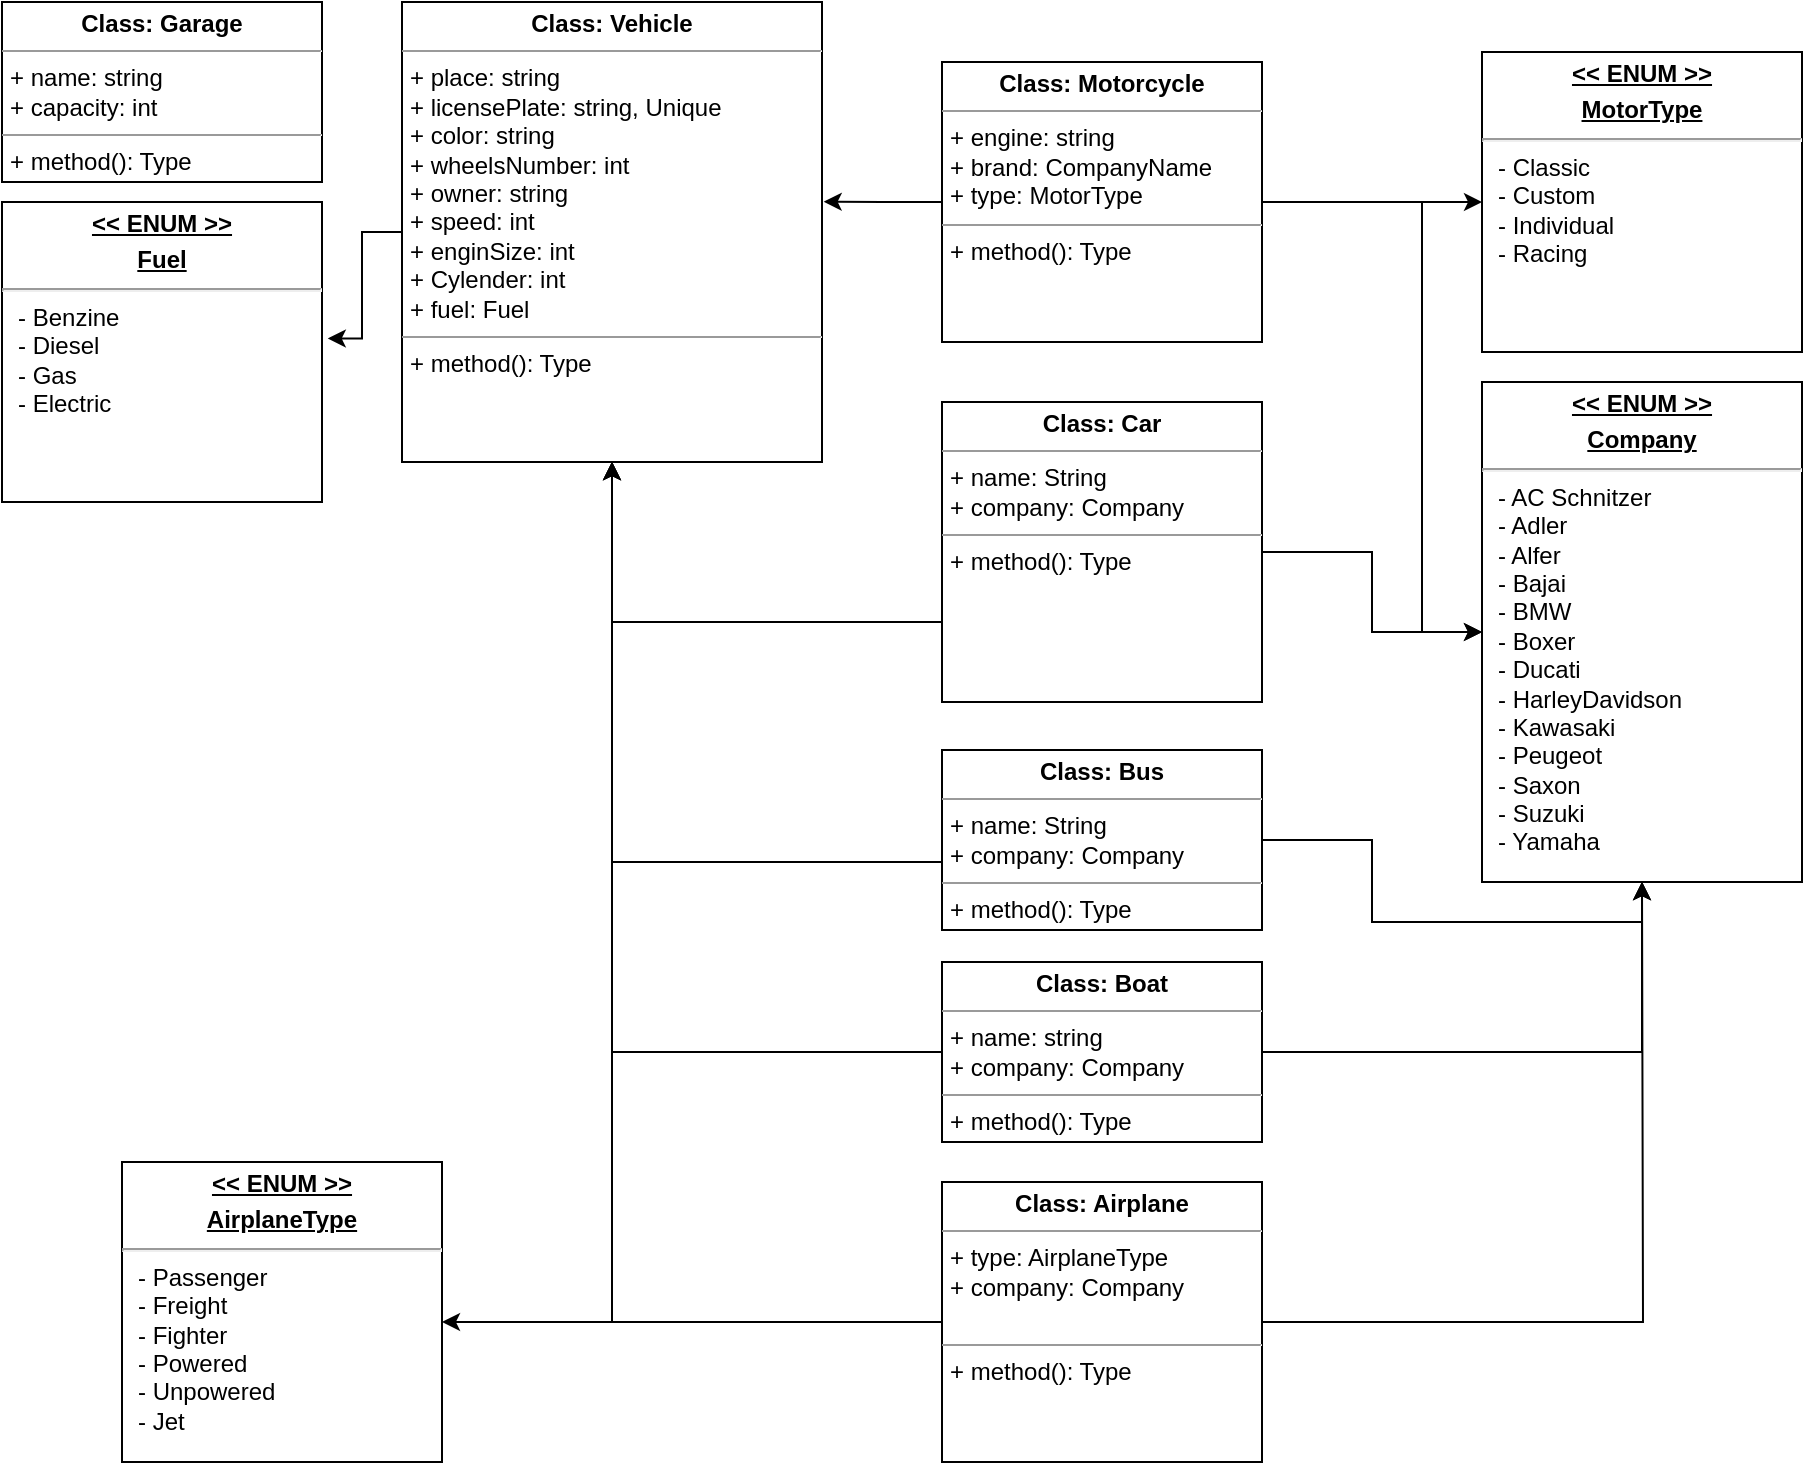 <mxfile version="16.2.4" type="device"><diagram id="C5RBs43oDa-KdzZeNtuy" name="Page-1"><mxGraphModel dx="1038" dy="481" grid="1" gridSize="10" guides="1" tooltips="1" connect="1" arrows="1" fold="1" page="1" pageScale="1" pageWidth="1169" pageHeight="827" math="0" shadow="0"><root><mxCell id="WIyWlLk6GJQsqaUBKTNV-0"/><mxCell id="WIyWlLk6GJQsqaUBKTNV-1" parent="WIyWlLk6GJQsqaUBKTNV-0"/><mxCell id="trW8cl70-8phZ91lkliq-2" value="&lt;p style=&quot;margin: 0px ; margin-top: 4px ; text-align: center&quot;&gt;&lt;b&gt;Class: Garage&lt;/b&gt;&lt;/p&gt;&lt;hr size=&quot;1&quot;&gt;&lt;p style=&quot;margin: 0px ; margin-left: 4px&quot;&gt;+ name: string&lt;/p&gt;&lt;p style=&quot;margin: 0px ; margin-left: 4px&quot;&gt;+ capacity: int&lt;/p&gt;&lt;hr size=&quot;1&quot;&gt;&lt;p style=&quot;margin: 0px ; margin-left: 4px&quot;&gt;+ method(): Type&lt;/p&gt;" style="verticalAlign=top;align=left;overflow=fill;fontSize=12;fontFamily=Helvetica;html=1;" parent="WIyWlLk6GJQsqaUBKTNV-1" vertex="1"><mxGeometry x="80" y="40" width="160" height="90" as="geometry"/></mxCell><mxCell id="trW8cl70-8phZ91lkliq-29" style="edgeStyle=orthogonalEdgeStyle;rounded=0;orthogonalLoop=1;jettySize=auto;html=1;entryX=1.018;entryY=0.455;entryDx=0;entryDy=0;entryPerimeter=0;" parent="WIyWlLk6GJQsqaUBKTNV-1" source="trW8cl70-8phZ91lkliq-3" target="trW8cl70-8phZ91lkliq-28" edge="1"><mxGeometry relative="1" as="geometry"/></mxCell><mxCell id="trW8cl70-8phZ91lkliq-3" value="&lt;p style=&quot;margin: 0px ; margin-top: 4px ; text-align: center&quot;&gt;&lt;b&gt;Class: Vehicle&lt;/b&gt;&lt;/p&gt;&lt;hr size=&quot;1&quot;&gt;&lt;p style=&quot;margin: 0px ; margin-left: 4px&quot;&gt;+ place: string&lt;/p&gt;&lt;p style=&quot;margin: 0px ; margin-left: 4px&quot;&gt;+ licensePlate: string, Unique&lt;/p&gt;&lt;p style=&quot;margin: 0px ; margin-left: 4px&quot;&gt;+ color: string&lt;/p&gt;&lt;p style=&quot;margin: 0px ; margin-left: 4px&quot;&gt;+ wheelsNumber: int&lt;/p&gt;&lt;p style=&quot;margin: 0px ; margin-left: 4px&quot;&gt;+ owner: string&lt;/p&gt;&lt;p style=&quot;margin: 0px ; margin-left: 4px&quot;&gt;+ speed: int&lt;/p&gt;&lt;p style=&quot;margin: 0px ; margin-left: 4px&quot;&gt;+ enginSize: int&lt;/p&gt;&lt;p style=&quot;margin: 0px ; margin-left: 4px&quot;&gt;+ Cylender: int&lt;/p&gt;&lt;p style=&quot;margin: 0px ; margin-left: 4px&quot;&gt;+ fuel: Fuel&lt;/p&gt;&lt;hr size=&quot;1&quot;&gt;&lt;p style=&quot;margin: 0px ; margin-left: 4px&quot;&gt;+ method(): Type&lt;/p&gt;" style="verticalAlign=top;align=left;overflow=fill;fontSize=12;fontFamily=Helvetica;html=1;" parent="WIyWlLk6GJQsqaUBKTNV-1" vertex="1"><mxGeometry x="280" y="40" width="210" height="230" as="geometry"/></mxCell><mxCell id="trW8cl70-8phZ91lkliq-8" style="edgeStyle=orthogonalEdgeStyle;rounded=0;orthogonalLoop=1;jettySize=auto;html=1;" parent="WIyWlLk6GJQsqaUBKTNV-1" source="trW8cl70-8phZ91lkliq-4" target="trW8cl70-8phZ91lkliq-6" edge="1"><mxGeometry relative="1" as="geometry"><Array as="points"><mxPoint x="350" y="700"/><mxPoint x="350" y="700"/></Array></mxGeometry></mxCell><mxCell id="trW8cl70-8phZ91lkliq-9" value="" style="edgeStyle=orthogonalEdgeStyle;rounded=0;orthogonalLoop=1;jettySize=auto;html=1;" parent="WIyWlLk6GJQsqaUBKTNV-1" source="trW8cl70-8phZ91lkliq-4" target="trW8cl70-8phZ91lkliq-3" edge="1"><mxGeometry relative="1" as="geometry"/></mxCell><mxCell id="trW8cl70-8phZ91lkliq-26" style="edgeStyle=orthogonalEdgeStyle;rounded=0;orthogonalLoop=1;jettySize=auto;html=1;" parent="WIyWlLk6GJQsqaUBKTNV-1" source="trW8cl70-8phZ91lkliq-4" edge="1"><mxGeometry relative="1" as="geometry"><mxPoint x="900" y="480" as="targetPoint"/></mxGeometry></mxCell><mxCell id="trW8cl70-8phZ91lkliq-4" value="&lt;p style=&quot;margin: 0px ; margin-top: 4px ; text-align: center&quot;&gt;&lt;b&gt;Class: Airplane&lt;/b&gt;&lt;/p&gt;&lt;hr size=&quot;1&quot;&gt;&lt;p style=&quot;margin: 0px ; margin-left: 4px&quot;&gt;+ type: AirplaneType&lt;/p&gt;&lt;p style=&quot;margin: 0px ; margin-left: 4px&quot;&gt;+ company: Company&lt;/p&gt;&lt;br&gt;&lt;hr size=&quot;1&quot;&gt;&lt;p style=&quot;margin: 0px ; margin-left: 4px&quot;&gt;+ method(): Type&lt;/p&gt;" style="verticalAlign=top;align=left;overflow=fill;fontSize=12;fontFamily=Helvetica;html=1;" parent="WIyWlLk6GJQsqaUBKTNV-1" vertex="1"><mxGeometry x="550" y="630" width="160" height="140" as="geometry"/></mxCell><mxCell id="trW8cl70-8phZ91lkliq-6" value="&lt;p style=&quot;margin: 0px ; margin-top: 4px ; text-align: center ; text-decoration: underline&quot;&gt;&lt;b&gt;&amp;lt;&amp;lt; ENUM &amp;gt;&amp;gt;&lt;/b&gt;&lt;/p&gt;&lt;p style=&quot;margin: 0px ; margin-top: 4px ; text-align: center ; text-decoration: underline&quot;&gt;&lt;b&gt;AirplaneType&lt;/b&gt;&lt;/p&gt;&lt;hr&gt;&lt;p style=&quot;margin: 0px ; margin-left: 8px&quot;&gt;-&amp;nbsp;&lt;span&gt;Passenger&lt;/span&gt;&lt;/p&gt;&lt;p style=&quot;margin: 0px ; margin-left: 8px&quot;&gt;- Freight&lt;/p&gt;&lt;p style=&quot;margin: 0px ; margin-left: 8px&quot;&gt;- Fighter&lt;/p&gt;&lt;p style=&quot;margin: 0px ; margin-left: 8px&quot;&gt;- Powered&lt;/p&gt;&lt;p style=&quot;margin: 0px ; margin-left: 8px&quot;&gt;- Unpowered&lt;/p&gt;&lt;p style=&quot;margin: 0px ; margin-left: 8px&quot;&gt;- Jet&lt;/p&gt;&lt;p style=&quot;margin: 0px ; margin-left: 8px&quot;&gt;&amp;nbsp;&lt;/p&gt;" style="verticalAlign=top;align=left;overflow=fill;fontSize=12;fontFamily=Helvetica;html=1;" parent="WIyWlLk6GJQsqaUBKTNV-1" vertex="1"><mxGeometry x="140" y="620" width="160" height="150" as="geometry"/></mxCell><mxCell id="trW8cl70-8phZ91lkliq-13" style="edgeStyle=orthogonalEdgeStyle;rounded=0;orthogonalLoop=1;jettySize=auto;html=1;exitX=0;exitY=0.5;exitDx=0;exitDy=0;entryX=1.004;entryY=0.434;entryDx=0;entryDy=0;entryPerimeter=0;" parent="WIyWlLk6GJQsqaUBKTNV-1" source="trW8cl70-8phZ91lkliq-10" target="trW8cl70-8phZ91lkliq-3" edge="1"><mxGeometry relative="1" as="geometry"/></mxCell><mxCell id="trW8cl70-8phZ91lkliq-14" value="" style="edgeStyle=orthogonalEdgeStyle;rounded=0;orthogonalLoop=1;jettySize=auto;html=1;" parent="WIyWlLk6GJQsqaUBKTNV-1" source="trW8cl70-8phZ91lkliq-10" target="trW8cl70-8phZ91lkliq-12" edge="1"><mxGeometry relative="1" as="geometry"/></mxCell><mxCell id="trW8cl70-8phZ91lkliq-15" value="" style="edgeStyle=orthogonalEdgeStyle;rounded=0;orthogonalLoop=1;jettySize=auto;html=1;" parent="WIyWlLk6GJQsqaUBKTNV-1" source="trW8cl70-8phZ91lkliq-10" target="trW8cl70-8phZ91lkliq-11" edge="1"><mxGeometry relative="1" as="geometry"><Array as="points"><mxPoint x="790" y="140"/><mxPoint x="790" y="355"/></Array></mxGeometry></mxCell><mxCell id="trW8cl70-8phZ91lkliq-10" value="&lt;p style=&quot;margin: 0px ; margin-top: 4px ; text-align: center&quot;&gt;&lt;b&gt;Class: Motorcycle&lt;/b&gt;&lt;/p&gt;&lt;hr size=&quot;1&quot;&gt;&lt;p style=&quot;margin: 0px ; margin-left: 4px&quot;&gt;+ engine: string&lt;/p&gt;&lt;p style=&quot;margin: 0px ; margin-left: 4px&quot;&gt;+ brand: CompanyName&lt;/p&gt;&lt;p style=&quot;margin: 0px ; margin-left: 4px&quot;&gt;+ type: MotorType&lt;/p&gt;&lt;hr size=&quot;1&quot;&gt;&lt;p style=&quot;margin: 0px ; margin-left: 4px&quot;&gt;+ method(): Type&lt;/p&gt;" style="verticalAlign=top;align=left;overflow=fill;fontSize=12;fontFamily=Helvetica;html=1;" parent="WIyWlLk6GJQsqaUBKTNV-1" vertex="1"><mxGeometry x="550" y="70" width="160" height="140" as="geometry"/></mxCell><mxCell id="trW8cl70-8phZ91lkliq-11" value="&lt;p style=&quot;margin: 0px ; margin-top: 4px ; text-align: center ; text-decoration: underline&quot;&gt;&lt;b&gt;&amp;lt;&amp;lt; ENUM &amp;gt;&amp;gt;&lt;/b&gt;&lt;/p&gt;&lt;p style=&quot;margin: 0px ; margin-top: 4px ; text-align: center ; text-decoration: underline&quot;&gt;&lt;b&gt;Company&lt;/b&gt;&lt;/p&gt;&lt;hr&gt;&lt;p style=&quot;margin: 0px ; margin-left: 8px&quot;&gt;- AC Schnitzer&lt;/p&gt;&lt;p style=&quot;margin: 0px ; margin-left: 8px&quot;&gt;- Adler&lt;/p&gt;&lt;p style=&quot;margin: 0px ; margin-left: 8px&quot;&gt;- Alfer&lt;/p&gt;&lt;p style=&quot;margin: 0px ; margin-left: 8px&quot;&gt;- Bajai&lt;/p&gt;&lt;p style=&quot;margin: 0px ; margin-left: 8px&quot;&gt;- BMW&lt;/p&gt;&lt;p style=&quot;margin: 0px ; margin-left: 8px&quot;&gt;- Boxer&lt;/p&gt;&lt;p style=&quot;margin: 0px ; margin-left: 8px&quot;&gt;- Ducati&lt;/p&gt;&lt;p style=&quot;margin: 0px ; margin-left: 8px&quot;&gt;- HarleyDavidson&lt;/p&gt;&lt;p style=&quot;margin: 0px ; margin-left: 8px&quot;&gt;- Kawasaki&lt;/p&gt;&lt;p style=&quot;margin: 0px ; margin-left: 8px&quot;&gt;- Peugeot&lt;/p&gt;&lt;p style=&quot;margin: 0px ; margin-left: 8px&quot;&gt;- Saxon&lt;/p&gt;&lt;p style=&quot;margin: 0px ; margin-left: 8px&quot;&gt;- Suzuki&lt;/p&gt;&lt;p style=&quot;margin: 0px ; margin-left: 8px&quot;&gt;&lt;span&gt;- Yamaha&lt;/span&gt;&lt;span&gt;&amp;nbsp;&lt;/span&gt;&lt;br&gt;&lt;/p&gt;&lt;p style=&quot;margin: 0px ; margin-left: 8px&quot;&gt;&amp;nbsp;&lt;/p&gt;" style="verticalAlign=top;align=left;overflow=fill;fontSize=12;fontFamily=Helvetica;html=1;" parent="WIyWlLk6GJQsqaUBKTNV-1" vertex="1"><mxGeometry x="820" y="230" width="160" height="250" as="geometry"/></mxCell><mxCell id="trW8cl70-8phZ91lkliq-12" value="&lt;p style=&quot;margin: 0px ; margin-top: 4px ; text-align: center ; text-decoration: underline&quot;&gt;&lt;b&gt;&amp;lt;&amp;lt; ENUM &amp;gt;&amp;gt;&lt;/b&gt;&lt;/p&gt;&lt;p style=&quot;margin: 0px ; margin-top: 4px ; text-align: center ; text-decoration: underline&quot;&gt;&lt;b&gt;MotorType&lt;/b&gt;&lt;/p&gt;&lt;hr&gt;&lt;p style=&quot;margin: 0px ; margin-left: 8px&quot;&gt;- Classic&lt;/p&gt;&lt;p style=&quot;margin: 0px ; margin-left: 8px&quot;&gt;- Custom&lt;/p&gt;&lt;p style=&quot;margin: 0px ; margin-left: 8px&quot;&gt;- Individual&lt;/p&gt;&lt;p style=&quot;margin: 0px ; margin-left: 8px&quot;&gt;&lt;span&gt;- Racing&lt;/span&gt;&lt;span&gt;&amp;nbsp;&lt;/span&gt;&lt;br&gt;&lt;/p&gt;" style="verticalAlign=top;align=left;overflow=fill;fontSize=12;fontFamily=Helvetica;html=1;" parent="WIyWlLk6GJQsqaUBKTNV-1" vertex="1"><mxGeometry x="820" y="65" width="160" height="150" as="geometry"/></mxCell><mxCell id="trW8cl70-8phZ91lkliq-17" value="" style="edgeStyle=orthogonalEdgeStyle;rounded=0;orthogonalLoop=1;jettySize=auto;html=1;" parent="WIyWlLk6GJQsqaUBKTNV-1" source="trW8cl70-8phZ91lkliq-16" target="trW8cl70-8phZ91lkliq-11" edge="1"><mxGeometry relative="1" as="geometry"/></mxCell><mxCell id="trW8cl70-8phZ91lkliq-21" style="edgeStyle=orthogonalEdgeStyle;rounded=0;orthogonalLoop=1;jettySize=auto;html=1;entryX=0.5;entryY=1;entryDx=0;entryDy=0;" parent="WIyWlLk6GJQsqaUBKTNV-1" source="trW8cl70-8phZ91lkliq-16" target="trW8cl70-8phZ91lkliq-3" edge="1"><mxGeometry relative="1" as="geometry"><Array as="points"><mxPoint x="385" y="350"/></Array></mxGeometry></mxCell><mxCell id="trW8cl70-8phZ91lkliq-16" value="&lt;p style=&quot;margin: 0px ; margin-top: 4px ; text-align: center&quot;&gt;&lt;b&gt;Class: Car&lt;/b&gt;&lt;/p&gt;&lt;hr size=&quot;1&quot;&gt;&lt;p style=&quot;margin: 0px ; margin-left: 4px&quot;&gt;+ name: String&lt;/p&gt;&lt;p style=&quot;margin: 0px ; margin-left: 4px&quot;&gt;+ company: Company&lt;/p&gt;&lt;hr size=&quot;1&quot;&gt;&lt;p style=&quot;margin: 0px ; margin-left: 4px&quot;&gt;+ method(): Type&lt;/p&gt;" style="verticalAlign=top;align=left;overflow=fill;fontSize=12;fontFamily=Helvetica;html=1;" parent="WIyWlLk6GJQsqaUBKTNV-1" vertex="1"><mxGeometry x="550" y="240" width="160" height="150" as="geometry"/></mxCell><mxCell id="trW8cl70-8phZ91lkliq-20" style="edgeStyle=orthogonalEdgeStyle;rounded=0;orthogonalLoop=1;jettySize=auto;html=1;entryX=0.5;entryY=1;entryDx=0;entryDy=0;" parent="WIyWlLk6GJQsqaUBKTNV-1" source="trW8cl70-8phZ91lkliq-18" target="trW8cl70-8phZ91lkliq-11" edge="1"><mxGeometry relative="1" as="geometry"/></mxCell><mxCell id="trW8cl70-8phZ91lkliq-22" style="edgeStyle=orthogonalEdgeStyle;rounded=0;orthogonalLoop=1;jettySize=auto;html=1;entryX=0.5;entryY=1;entryDx=0;entryDy=0;" parent="WIyWlLk6GJQsqaUBKTNV-1" source="trW8cl70-8phZ91lkliq-18" target="trW8cl70-8phZ91lkliq-3" edge="1"><mxGeometry relative="1" as="geometry"><Array as="points"><mxPoint x="385" y="470"/></Array></mxGeometry></mxCell><mxCell id="trW8cl70-8phZ91lkliq-18" value="&lt;p style=&quot;margin: 0px ; margin-top: 4px ; text-align: center&quot;&gt;&lt;b&gt;Class: Bus&lt;/b&gt;&lt;/p&gt;&lt;hr size=&quot;1&quot;&gt;&lt;p style=&quot;margin: 0px ; margin-left: 4px&quot;&gt;+ name: String&lt;/p&gt;&lt;p style=&quot;margin: 0px ; margin-left: 4px&quot;&gt;+ company: Company&lt;/p&gt;&lt;hr size=&quot;1&quot;&gt;&lt;p style=&quot;margin: 0px ; margin-left: 4px&quot;&gt;+ method(): Type&lt;/p&gt;" style="verticalAlign=top;align=left;overflow=fill;fontSize=12;fontFamily=Helvetica;html=1;" parent="WIyWlLk6GJQsqaUBKTNV-1" vertex="1"><mxGeometry x="550" y="414" width="160" height="90" as="geometry"/></mxCell><mxCell id="trW8cl70-8phZ91lkliq-24" style="edgeStyle=orthogonalEdgeStyle;rounded=0;orthogonalLoop=1;jettySize=auto;html=1;entryX=0.5;entryY=1;entryDx=0;entryDy=0;" parent="WIyWlLk6GJQsqaUBKTNV-1" source="trW8cl70-8phZ91lkliq-23" target="trW8cl70-8phZ91lkliq-3" edge="1"><mxGeometry relative="1" as="geometry"><Array as="points"><mxPoint x="385" y="565"/></Array></mxGeometry></mxCell><mxCell id="trW8cl70-8phZ91lkliq-25" style="edgeStyle=orthogonalEdgeStyle;rounded=0;orthogonalLoop=1;jettySize=auto;html=1;entryX=0.5;entryY=1;entryDx=0;entryDy=0;" parent="WIyWlLk6GJQsqaUBKTNV-1" source="trW8cl70-8phZ91lkliq-23" target="trW8cl70-8phZ91lkliq-11" edge="1"><mxGeometry relative="1" as="geometry"/></mxCell><mxCell id="trW8cl70-8phZ91lkliq-23" value="&lt;p style=&quot;margin: 0px ; margin-top: 4px ; text-align: center&quot;&gt;&lt;b&gt;Class: Boat&lt;/b&gt;&lt;/p&gt;&lt;hr size=&quot;1&quot;&gt;&lt;p style=&quot;margin: 0px ; margin-left: 4px&quot;&gt;+ name: string&lt;/p&gt;&lt;p style=&quot;margin: 0px ; margin-left: 4px&quot;&gt;+ company: Company&lt;/p&gt;&lt;hr size=&quot;1&quot;&gt;&lt;p style=&quot;margin: 0px ; margin-left: 4px&quot;&gt;+ method(): Type&lt;/p&gt;" style="verticalAlign=top;align=left;overflow=fill;fontSize=12;fontFamily=Helvetica;html=1;" parent="WIyWlLk6GJQsqaUBKTNV-1" vertex="1"><mxGeometry x="550" y="520" width="160" height="90" as="geometry"/></mxCell><mxCell id="trW8cl70-8phZ91lkliq-28" value="&lt;p style=&quot;margin: 0px ; margin-top: 4px ; text-align: center ; text-decoration: underline&quot;&gt;&lt;b&gt;&amp;lt;&amp;lt; ENUM &amp;gt;&amp;gt;&lt;/b&gt;&lt;/p&gt;&lt;p style=&quot;margin: 0px ; margin-top: 4px ; text-align: center ; text-decoration: underline&quot;&gt;&lt;b&gt;Fuel&lt;/b&gt;&lt;/p&gt;&lt;hr&gt;&lt;p style=&quot;margin: 0px ; margin-left: 8px&quot;&gt;-&amp;nbsp;&lt;span&gt;Benzine&amp;nbsp;&lt;/span&gt;&lt;/p&gt;&lt;p style=&quot;margin: 0px ; margin-left: 8px&quot;&gt;- Diesel&lt;/p&gt;&lt;p style=&quot;margin: 0px ; margin-left: 8px&quot;&gt;- Gas&lt;/p&gt;&lt;p style=&quot;margin: 0px ; margin-left: 8px&quot;&gt;- Electric&lt;/p&gt;&lt;div&gt;&lt;br&gt;&lt;/div&gt;" style="verticalAlign=top;align=left;overflow=fill;fontSize=12;fontFamily=Helvetica;html=1;" parent="WIyWlLk6GJQsqaUBKTNV-1" vertex="1"><mxGeometry x="80" y="140" width="160" height="150" as="geometry"/></mxCell></root></mxGraphModel></diagram></mxfile>